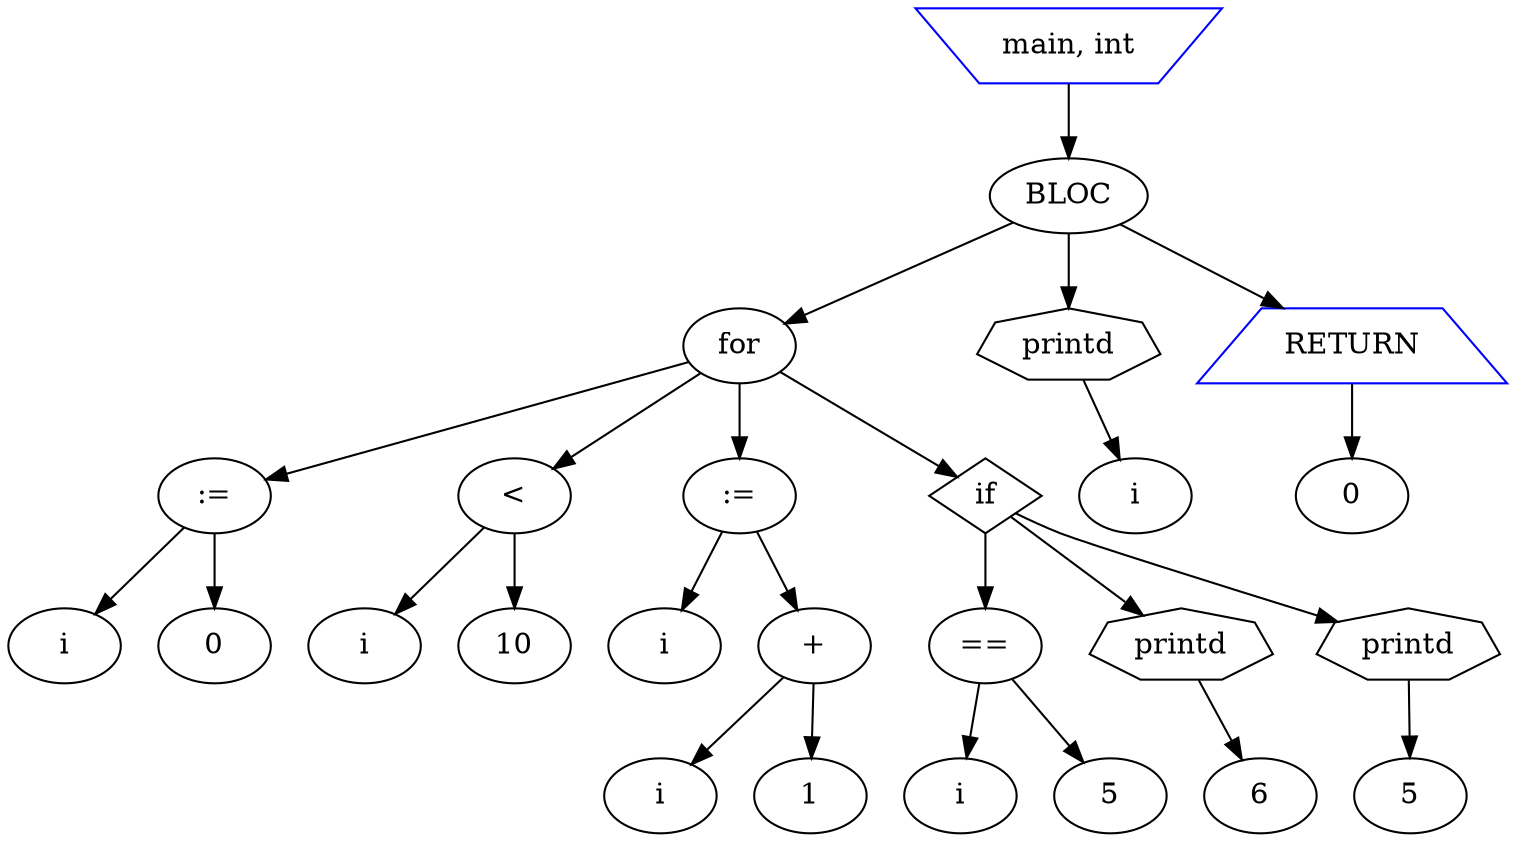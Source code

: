 digraph mon_programme {

node1 [label="main, int" shape=invtrapezium color=blue]
node2 [label=BLOC]
node3 [label=for]
node4 [label=":="]
node5 [label=i]
node6 [label=0]
node7 [label="<"]
node8 [label=i]
node9 [label=10]
node10 [label=":="]
node11 [label=i]
node12 [label="+"]
node13 [label=i]
node14 [label=1]
node15 [label=if shape=diamond]
node16 [label="=="]
node17 [label=i]
node18 [label=5]
node19 [label=printd shape=septagon]
node20 [label=6]
node21 [label=printd shape=septagon]
node22 [label=5]
node23 [label=printd shape=septagon]
node24 [label=i]
node25 [label=RETURN shape=trapezium color=blue]
node26 [label=0]
node1->node2;
node2->node3;
node3->node4;
node4->node5;
node4->node6;
node3->node7;
node7->node8;
node7->node9;
node3->node10;
node10->node11;
node10->node12;
node12->node13;
node12->node14;
node3->node15;
node15->node16;
node16->node17;
node16->node18;
node15->node19;
node19->node20;
node15->node21;
node21->node22;
node2->node23;
node23->node24;
node2->node25;
node25->node26;
}